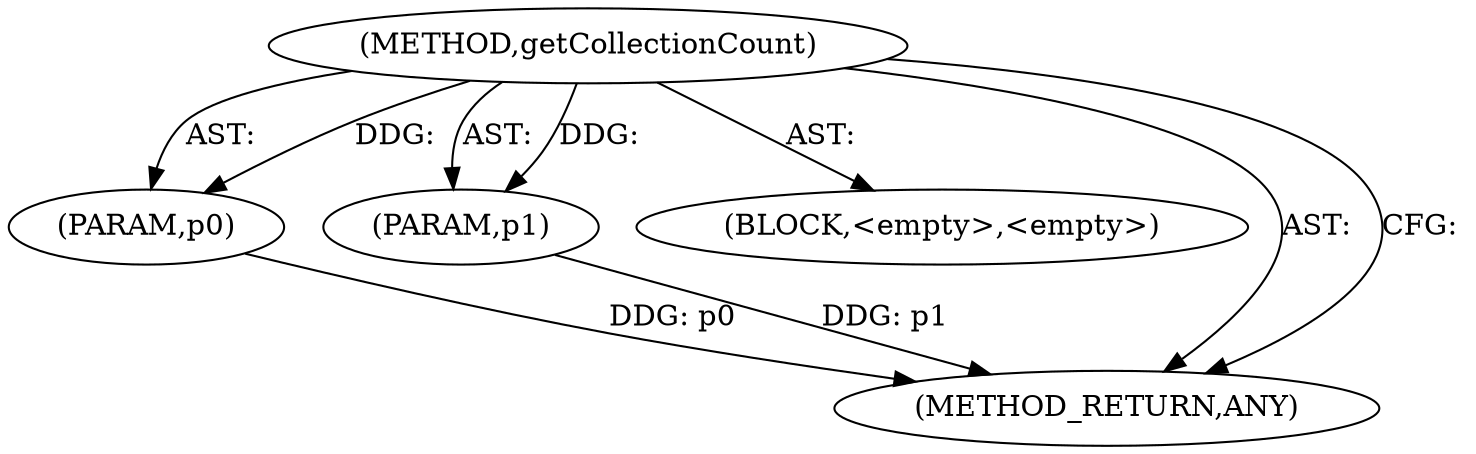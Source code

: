 digraph "getCollectionCount" {  
"528" [label = <(METHOD,getCollectionCount)> ]
"529" [label = <(PARAM,p0)> ]
"530" [label = <(PARAM,p1)> ]
"531" [label = <(BLOCK,&lt;empty&gt;,&lt;empty&gt;)> ]
"532" [label = <(METHOD_RETURN,ANY)> ]
  "528" -> "529"  [ label = "AST: "] 
  "528" -> "530"  [ label = "AST: "] 
  "528" -> "531"  [ label = "AST: "] 
  "528" -> "532"  [ label = "AST: "] 
  "528" -> "532"  [ label = "CFG: "] 
  "529" -> "532"  [ label = "DDG: p0"] 
  "530" -> "532"  [ label = "DDG: p1"] 
  "528" -> "529"  [ label = "DDG: "] 
  "528" -> "530"  [ label = "DDG: "] 
}

